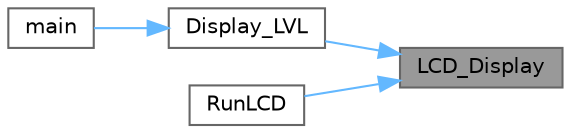 digraph "LCD_Display"
{
 // LATEX_PDF_SIZE
  bgcolor="transparent";
  edge [fontname=Helvetica,fontsize=10,labelfontname=Helvetica,labelfontsize=10];
  node [fontname=Helvetica,fontsize=10,shape=box,height=0.2,width=0.4];
  rankdir="RL";
  Node1 [id="Node000001",label="LCD_Display",height=0.2,width=0.4,color="gray40", fillcolor="grey60", style="filled", fontcolor="black",tooltip="Displays different levels on the LCD screen based on the input level."];
  Node1 -> Node2 [id="edge1_Node000001_Node000002",dir="back",color="steelblue1",style="solid",tooltip=" "];
  Node2 [id="Node000002",label="Display_LVL",height=0.2,width=0.4,color="grey40", fillcolor="white", style="filled",URL="$_application_code_8c.html#a6c52a647416501b43feac0d988aacc42",tooltip=" "];
  Node2 -> Node3 [id="edge2_Node000002_Node000003",dir="back",color="steelblue1",style="solid",tooltip=" "];
  Node3 [id="Node000003",label="main",height=0.2,width=0.4,color="grey40", fillcolor="white", style="filled",URL="$main_8c.html#a840291bc02cba5474a4cb46a9b9566fe",tooltip="The application entry point."];
  Node1 -> Node4 [id="edge3_Node000001_Node000004",dir="back",color="steelblue1",style="solid",tooltip=" "];
  Node4 [id="Node000004",label="RunLCD",height=0.2,width=0.4,color="grey40", fillcolor="white", style="filled",URL="$_application_code_8c.html#a1af9b3ccc044ed55d6b90dd146241593",tooltip=" "];
}
